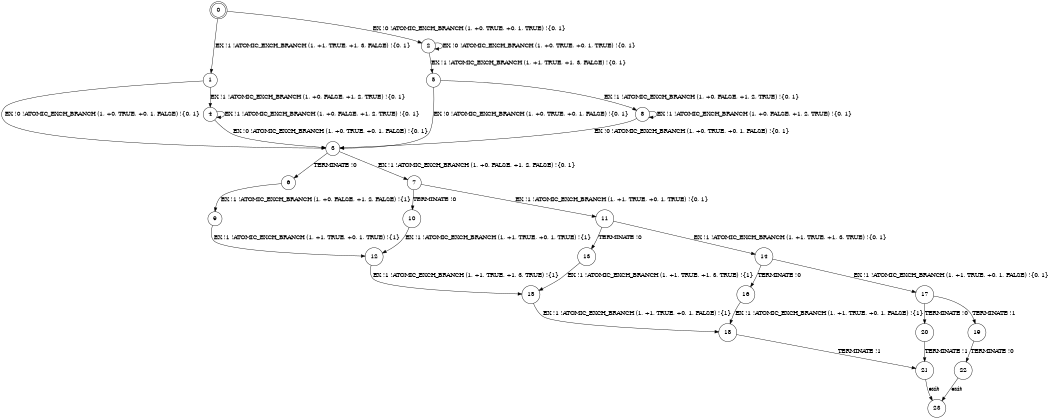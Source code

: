 digraph BCG {
size = "7, 10.5";
center = TRUE;
node [shape = circle];
0 [peripheries = 2];
0 -> 1 [label = "EX !1 !ATOMIC_EXCH_BRANCH (1, +1, TRUE, +1, 3, FALSE) !{0, 1}"];
0 -> 2 [label = "EX !0 !ATOMIC_EXCH_BRANCH (1, +0, TRUE, +0, 1, TRUE) !{0, 1}"];
1 -> 3 [label = "EX !0 !ATOMIC_EXCH_BRANCH (1, +0, TRUE, +0, 1, FALSE) !{0, 1}"];
1 -> 4 [label = "EX !1 !ATOMIC_EXCH_BRANCH (1, +0, FALSE, +1, 2, TRUE) !{0, 1}"];
2 -> 5 [label = "EX !1 !ATOMIC_EXCH_BRANCH (1, +1, TRUE, +1, 3, FALSE) !{0, 1}"];
2 -> 2 [label = "EX !0 !ATOMIC_EXCH_BRANCH (1, +0, TRUE, +0, 1, TRUE) !{0, 1}"];
3 -> 6 [label = "TERMINATE !0"];
3 -> 7 [label = "EX !1 !ATOMIC_EXCH_BRANCH (1, +0, FALSE, +1, 2, FALSE) !{0, 1}"];
4 -> 3 [label = "EX !0 !ATOMIC_EXCH_BRANCH (1, +0, TRUE, +0, 1, FALSE) !{0, 1}"];
4 -> 4 [label = "EX !1 !ATOMIC_EXCH_BRANCH (1, +0, FALSE, +1, 2, TRUE) !{0, 1}"];
5 -> 8 [label = "EX !1 !ATOMIC_EXCH_BRANCH (1, +0, FALSE, +1, 2, TRUE) !{0, 1}"];
5 -> 3 [label = "EX !0 !ATOMIC_EXCH_BRANCH (1, +0, TRUE, +0, 1, FALSE) !{0, 1}"];
6 -> 9 [label = "EX !1 !ATOMIC_EXCH_BRANCH (1, +0, FALSE, +1, 2, FALSE) !{1}"];
7 -> 10 [label = "TERMINATE !0"];
7 -> 11 [label = "EX !1 !ATOMIC_EXCH_BRANCH (1, +1, TRUE, +0, 1, TRUE) !{0, 1}"];
8 -> 8 [label = "EX !1 !ATOMIC_EXCH_BRANCH (1, +0, FALSE, +1, 2, TRUE) !{0, 1}"];
8 -> 3 [label = "EX !0 !ATOMIC_EXCH_BRANCH (1, +0, TRUE, +0, 1, FALSE) !{0, 1}"];
9 -> 12 [label = "EX !1 !ATOMIC_EXCH_BRANCH (1, +1, TRUE, +0, 1, TRUE) !{1}"];
10 -> 12 [label = "EX !1 !ATOMIC_EXCH_BRANCH (1, +1, TRUE, +0, 1, TRUE) !{1}"];
11 -> 13 [label = "TERMINATE !0"];
11 -> 14 [label = "EX !1 !ATOMIC_EXCH_BRANCH (1, +1, TRUE, +1, 3, TRUE) !{0, 1}"];
12 -> 15 [label = "EX !1 !ATOMIC_EXCH_BRANCH (1, +1, TRUE, +1, 3, TRUE) !{1}"];
13 -> 15 [label = "EX !1 !ATOMIC_EXCH_BRANCH (1, +1, TRUE, +1, 3, TRUE) !{1}"];
14 -> 16 [label = "TERMINATE !0"];
14 -> 17 [label = "EX !1 !ATOMIC_EXCH_BRANCH (1, +1, TRUE, +0, 1, FALSE) !{0, 1}"];
15 -> 18 [label = "EX !1 !ATOMIC_EXCH_BRANCH (1, +1, TRUE, +0, 1, FALSE) !{1}"];
16 -> 18 [label = "EX !1 !ATOMIC_EXCH_BRANCH (1, +1, TRUE, +0, 1, FALSE) !{1}"];
17 -> 19 [label = "TERMINATE !1"];
17 -> 20 [label = "TERMINATE !0"];
18 -> 21 [label = "TERMINATE !1"];
19 -> 22 [label = "TERMINATE !0"];
20 -> 21 [label = "TERMINATE !1"];
21 -> 23 [label = "exit"];
22 -> 23 [label = "exit"];
}
